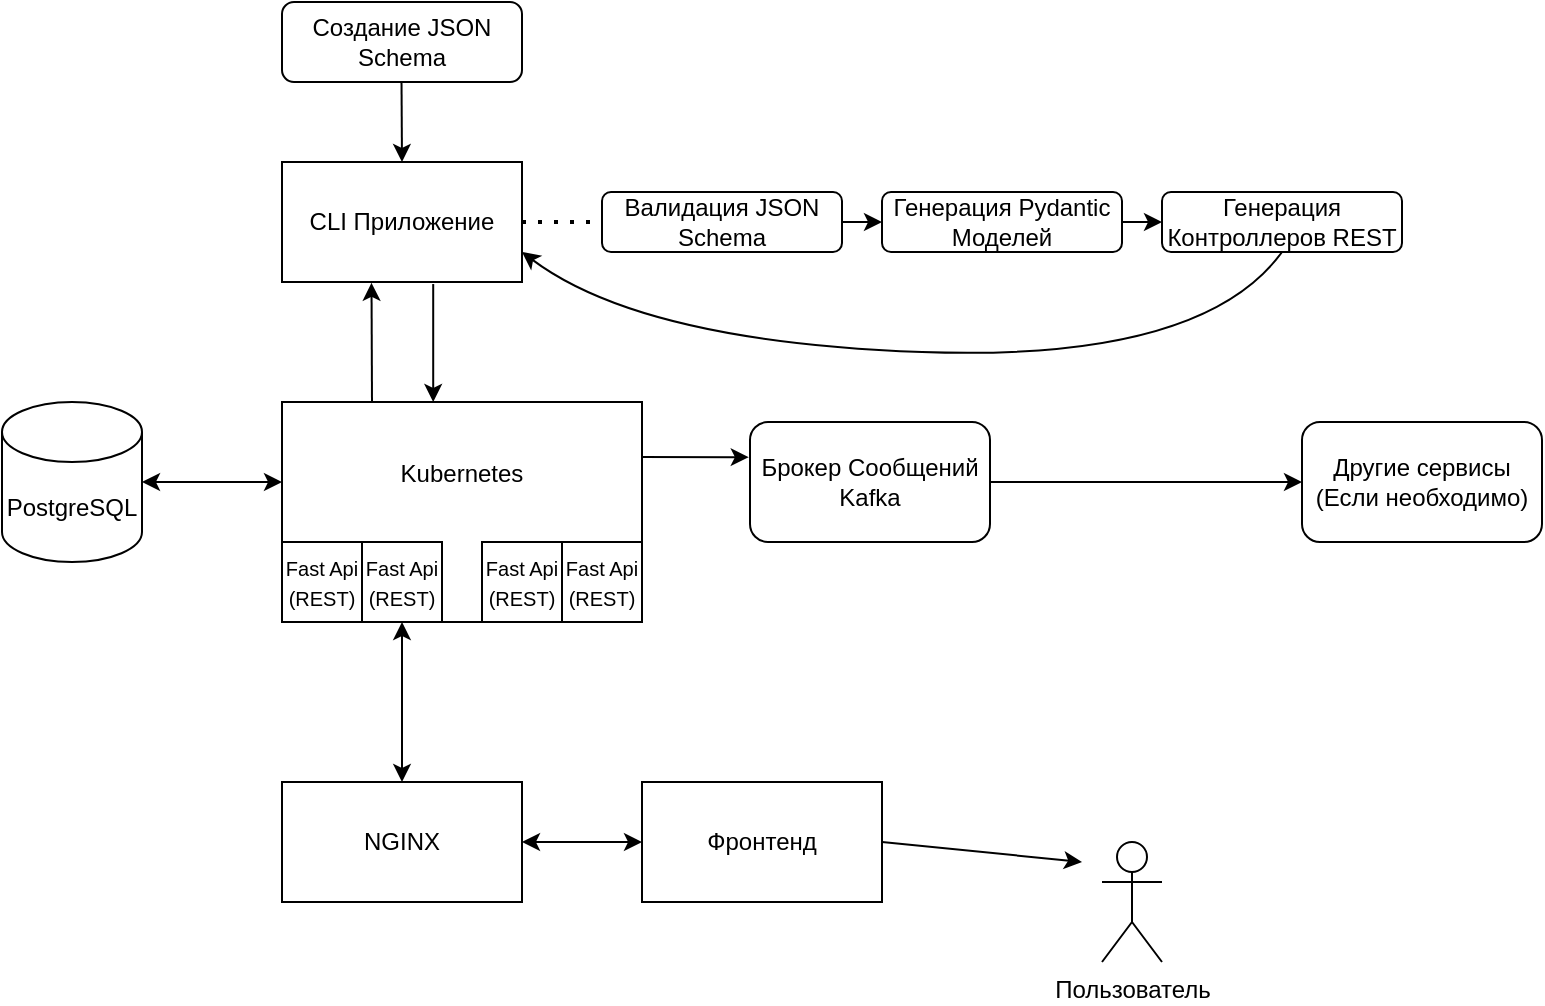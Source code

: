 <mxfile version="24.7.1" type="device">
  <diagram id="C5RBs43oDa-KdzZeNtuy" name="Page-1">
    <mxGraphModel dx="989" dy="540" grid="1" gridSize="10" guides="1" tooltips="1" connect="1" arrows="1" fold="1" page="1" pageScale="1" pageWidth="827" pageHeight="1169" math="0" shadow="0">
      <root>
        <mxCell id="WIyWlLk6GJQsqaUBKTNV-0" />
        <mxCell id="WIyWlLk6GJQsqaUBKTNV-1" parent="WIyWlLk6GJQsqaUBKTNV-0" />
        <mxCell id="WIyWlLk6GJQsqaUBKTNV-3" value="Создание JSON Schema" style="rounded=1;whiteSpace=wrap;html=1;fontSize=12;glass=0;strokeWidth=1;shadow=0;" parent="WIyWlLk6GJQsqaUBKTNV-1" vertex="1">
          <mxGeometry x="180" y="220" width="120" height="40" as="geometry" />
        </mxCell>
        <mxCell id="-UVnzDgIaIhxe8rdkXTz-1" value="CLI Приложение" style="rounded=0;whiteSpace=wrap;html=1;" vertex="1" parent="WIyWlLk6GJQsqaUBKTNV-1">
          <mxGeometry x="180" y="300" width="120" height="60" as="geometry" />
        </mxCell>
        <mxCell id="-UVnzDgIaIhxe8rdkXTz-3" value="Валидация JSON Schema" style="rounded=1;whiteSpace=wrap;html=1;" vertex="1" parent="WIyWlLk6GJQsqaUBKTNV-1">
          <mxGeometry x="340" y="315" width="120" height="30" as="geometry" />
        </mxCell>
        <mxCell id="-UVnzDgIaIhxe8rdkXTz-6" value="Генерация Pydantic Моделей" style="rounded=1;whiteSpace=wrap;html=1;" vertex="1" parent="WIyWlLk6GJQsqaUBKTNV-1">
          <mxGeometry x="480" y="315" width="120" height="30" as="geometry" />
        </mxCell>
        <mxCell id="-UVnzDgIaIhxe8rdkXTz-9" value="Генерация Контроллеров REST" style="rounded=1;whiteSpace=wrap;html=1;" vertex="1" parent="WIyWlLk6GJQsqaUBKTNV-1">
          <mxGeometry x="620" y="315" width="120" height="30" as="geometry" />
        </mxCell>
        <mxCell id="-UVnzDgIaIhxe8rdkXTz-10" value="" style="endArrow=classic;html=1;rounded=0;exitX=1;exitY=0.5;exitDx=0;exitDy=0;entryX=0;entryY=0.5;entryDx=0;entryDy=0;" edge="1" parent="WIyWlLk6GJQsqaUBKTNV-1" source="-UVnzDgIaIhxe8rdkXTz-3" target="-UVnzDgIaIhxe8rdkXTz-6">
          <mxGeometry width="50" height="50" relative="1" as="geometry">
            <mxPoint x="350" y="440" as="sourcePoint" />
            <mxPoint x="400" y="390" as="targetPoint" />
          </mxGeometry>
        </mxCell>
        <mxCell id="-UVnzDgIaIhxe8rdkXTz-11" value="" style="endArrow=classic;html=1;rounded=0;exitX=1;exitY=0.5;exitDx=0;exitDy=0;entryX=0;entryY=0.5;entryDx=0;entryDy=0;" edge="1" parent="WIyWlLk6GJQsqaUBKTNV-1" source="-UVnzDgIaIhxe8rdkXTz-6" target="-UVnzDgIaIhxe8rdkXTz-9">
          <mxGeometry width="50" height="50" relative="1" as="geometry">
            <mxPoint x="470" y="350" as="sourcePoint" />
            <mxPoint x="490" y="350" as="targetPoint" />
          </mxGeometry>
        </mxCell>
        <mxCell id="-UVnzDgIaIhxe8rdkXTz-12" value="" style="endArrow=none;dashed=1;html=1;dashPattern=1 3;strokeWidth=2;rounded=0;exitX=1;exitY=0.5;exitDx=0;exitDy=0;entryX=0;entryY=0.5;entryDx=0;entryDy=0;" edge="1" parent="WIyWlLk6GJQsqaUBKTNV-1" source="-UVnzDgIaIhxe8rdkXTz-1" target="-UVnzDgIaIhxe8rdkXTz-3">
          <mxGeometry width="50" height="50" relative="1" as="geometry">
            <mxPoint x="420" y="460" as="sourcePoint" />
            <mxPoint x="470" y="410" as="targetPoint" />
          </mxGeometry>
        </mxCell>
        <mxCell id="-UVnzDgIaIhxe8rdkXTz-21" value="" style="endArrow=classic;html=1;rounded=0;exitX=0.498;exitY=1.033;exitDx=0;exitDy=0;exitPerimeter=0;entryX=0.5;entryY=0;entryDx=0;entryDy=0;" edge="1" parent="WIyWlLk6GJQsqaUBKTNV-1" target="-UVnzDgIaIhxe8rdkXTz-1">
          <mxGeometry width="50" height="50" relative="1" as="geometry">
            <mxPoint x="239.76" y="260" as="sourcePoint" />
            <mxPoint x="239.76" y="318" as="targetPoint" />
          </mxGeometry>
        </mxCell>
        <mxCell id="-UVnzDgIaIhxe8rdkXTz-22" value="&lt;p style=&quot;line-height: 250%; margin-top: -50px;&quot;&gt;Kubernetes&lt;/p&gt;" style="rounded=0;whiteSpace=wrap;html=1;strokeWidth=1;" vertex="1" parent="WIyWlLk6GJQsqaUBKTNV-1">
          <mxGeometry x="180" y="420" width="180" height="110" as="geometry" />
        </mxCell>
        <mxCell id="-UVnzDgIaIhxe8rdkXTz-23" value="" style="endArrow=classic;startArrow=classic;html=1;rounded=0;" edge="1" parent="WIyWlLk6GJQsqaUBKTNV-1" target="-UVnzDgIaIhxe8rdkXTz-24">
          <mxGeometry width="50" height="50" relative="1" as="geometry">
            <mxPoint x="180" y="460" as="sourcePoint" />
            <mxPoint x="380" y="460" as="targetPoint" />
          </mxGeometry>
        </mxCell>
        <mxCell id="-UVnzDgIaIhxe8rdkXTz-24" value="PostgreSQL" style="shape=cylinder3;whiteSpace=wrap;html=1;boundedLbl=1;backgroundOutline=1;size=15;" vertex="1" parent="WIyWlLk6GJQsqaUBKTNV-1">
          <mxGeometry x="40" y="420" width="70" height="80" as="geometry" />
        </mxCell>
        <mxCell id="-UVnzDgIaIhxe8rdkXTz-25" value="" style="endArrow=classic;startArrow=classic;html=1;rounded=0;entryX=0.5;entryY=1;entryDx=0;entryDy=0;exitX=0.5;exitY=0;exitDx=0;exitDy=0;" edge="1" parent="WIyWlLk6GJQsqaUBKTNV-1" source="-UVnzDgIaIhxe8rdkXTz-50" target="-UVnzDgIaIhxe8rdkXTz-47">
          <mxGeometry width="50" height="50" relative="1" as="geometry">
            <mxPoint x="240" y="580" as="sourcePoint" />
            <mxPoint x="250" y="550" as="targetPoint" />
          </mxGeometry>
        </mxCell>
        <mxCell id="-UVnzDgIaIhxe8rdkXTz-27" value="Фронтенд" style="rounded=0;whiteSpace=wrap;html=1;" vertex="1" parent="WIyWlLk6GJQsqaUBKTNV-1">
          <mxGeometry x="360" y="610" width="120" height="60" as="geometry" />
        </mxCell>
        <mxCell id="-UVnzDgIaIhxe8rdkXTz-28" value="Пользователь" style="shape=umlActor;verticalLabelPosition=bottom;verticalAlign=top;html=1;outlineConnect=0;" vertex="1" parent="WIyWlLk6GJQsqaUBKTNV-1">
          <mxGeometry x="590" y="640" width="30" height="60" as="geometry" />
        </mxCell>
        <mxCell id="-UVnzDgIaIhxe8rdkXTz-29" value="" style="endArrow=classic;html=1;rounded=0;exitX=1;exitY=0.5;exitDx=0;exitDy=0;" edge="1" parent="WIyWlLk6GJQsqaUBKTNV-1" source="-UVnzDgIaIhxe8rdkXTz-27">
          <mxGeometry width="50" height="50" relative="1" as="geometry">
            <mxPoint x="350" y="630" as="sourcePoint" />
            <mxPoint x="580" y="650" as="targetPoint" />
          </mxGeometry>
        </mxCell>
        <mxCell id="-UVnzDgIaIhxe8rdkXTz-33" value="" style="endArrow=classic;html=1;rounded=0;exitX=1;exitY=0.25;exitDx=0;exitDy=0;entryX=-0.005;entryY=0.293;entryDx=0;entryDy=0;entryPerimeter=0;" edge="1" parent="WIyWlLk6GJQsqaUBKTNV-1" source="-UVnzDgIaIhxe8rdkXTz-22" target="-UVnzDgIaIhxe8rdkXTz-34">
          <mxGeometry width="50" height="50" relative="1" as="geometry">
            <mxPoint x="400" y="540" as="sourcePoint" />
            <mxPoint x="440" y="460" as="targetPoint" />
          </mxGeometry>
        </mxCell>
        <mxCell id="-UVnzDgIaIhxe8rdkXTz-34" value="Брокер Сообщений&lt;br&gt;Kafka" style="rounded=1;whiteSpace=wrap;html=1;" vertex="1" parent="WIyWlLk6GJQsqaUBKTNV-1">
          <mxGeometry x="414" y="430" width="120" height="60" as="geometry" />
        </mxCell>
        <mxCell id="-UVnzDgIaIhxe8rdkXTz-35" value="" style="endArrow=classic;html=1;rounded=0;exitX=1;exitY=0.5;exitDx=0;exitDy=0;" edge="1" parent="WIyWlLk6GJQsqaUBKTNV-1" source="-UVnzDgIaIhxe8rdkXTz-34">
          <mxGeometry width="50" height="50" relative="1" as="geometry">
            <mxPoint x="400" y="540" as="sourcePoint" />
            <mxPoint x="690" y="460" as="targetPoint" />
          </mxGeometry>
        </mxCell>
        <mxCell id="-UVnzDgIaIhxe8rdkXTz-36" value="Другие сервисы&lt;br&gt;(Если необходимо)" style="rounded=1;whiteSpace=wrap;html=1;" vertex="1" parent="WIyWlLk6GJQsqaUBKTNV-1">
          <mxGeometry x="690" y="430" width="120" height="60" as="geometry" />
        </mxCell>
        <mxCell id="-UVnzDgIaIhxe8rdkXTz-39" value="" style="endArrow=classic;html=1;rounded=0;entryX=0.373;entryY=1.007;entryDx=0;entryDy=0;entryPerimeter=0;exitX=0.25;exitY=0;exitDx=0;exitDy=0;" edge="1" parent="WIyWlLk6GJQsqaUBKTNV-1" source="-UVnzDgIaIhxe8rdkXTz-22" target="-UVnzDgIaIhxe8rdkXTz-1">
          <mxGeometry width="50" height="50" relative="1" as="geometry">
            <mxPoint x="280" y="480" as="sourcePoint" />
            <mxPoint x="330" y="430" as="targetPoint" />
          </mxGeometry>
        </mxCell>
        <mxCell id="-UVnzDgIaIhxe8rdkXTz-40" value="" style="endArrow=classic;html=1;rounded=0;entryX=0.42;entryY=0;entryDx=0;entryDy=0;entryPerimeter=0;exitX=0.63;exitY=1.017;exitDx=0;exitDy=0;exitPerimeter=0;" edge="1" parent="WIyWlLk6GJQsqaUBKTNV-1" source="-UVnzDgIaIhxe8rdkXTz-1" target="-UVnzDgIaIhxe8rdkXTz-22">
          <mxGeometry width="50" height="50" relative="1" as="geometry">
            <mxPoint x="234" y="430" as="sourcePoint" />
            <mxPoint x="234" y="371" as="targetPoint" />
          </mxGeometry>
        </mxCell>
        <mxCell id="-UVnzDgIaIhxe8rdkXTz-45" value="&lt;span style=&quot;font-size: 10px;&quot;&gt;Fast Api&lt;/span&gt;&lt;br style=&quot;font-size: 10px;&quot;&gt;&lt;span style=&quot;font-size: 10px;&quot;&gt;(REST)&lt;/span&gt;" style="whiteSpace=wrap;html=1;aspect=fixed;" vertex="1" parent="WIyWlLk6GJQsqaUBKTNV-1">
          <mxGeometry x="320" y="490" width="40" height="40" as="geometry" />
        </mxCell>
        <mxCell id="-UVnzDgIaIhxe8rdkXTz-46" value="&lt;span style=&quot;font-size: 10px;&quot;&gt;Fast Api&lt;/span&gt;&lt;br style=&quot;font-size: 10px;&quot;&gt;&lt;span style=&quot;font-size: 10px;&quot;&gt;(REST)&lt;/span&gt;" style="whiteSpace=wrap;html=1;aspect=fixed;" vertex="1" parent="WIyWlLk6GJQsqaUBKTNV-1">
          <mxGeometry x="180" y="490" width="40" height="40" as="geometry" />
        </mxCell>
        <mxCell id="-UVnzDgIaIhxe8rdkXTz-47" value="&lt;span style=&quot;font-size: 10px;&quot;&gt;Fast Api&lt;/span&gt;&lt;br style=&quot;font-size: 10px;&quot;&gt;&lt;span style=&quot;font-size: 10px;&quot;&gt;(REST)&lt;/span&gt;" style="whiteSpace=wrap;html=1;aspect=fixed;" vertex="1" parent="WIyWlLk6GJQsqaUBKTNV-1">
          <mxGeometry x="220" y="490" width="40" height="40" as="geometry" />
        </mxCell>
        <mxCell id="-UVnzDgIaIhxe8rdkXTz-48" value="&lt;font style=&quot;font-size: 10px;&quot;&gt;Fast Api&lt;br style=&quot;&quot;&gt;(REST)&lt;/font&gt;" style="whiteSpace=wrap;html=1;aspect=fixed;" vertex="1" parent="WIyWlLk6GJQsqaUBKTNV-1">
          <mxGeometry x="280" y="490" width="40" height="40" as="geometry" />
        </mxCell>
        <mxCell id="-UVnzDgIaIhxe8rdkXTz-50" value="NGINX" style="rounded=0;whiteSpace=wrap;html=1;" vertex="1" parent="WIyWlLk6GJQsqaUBKTNV-1">
          <mxGeometry x="180" y="610" width="120" height="60" as="geometry" />
        </mxCell>
        <mxCell id="-UVnzDgIaIhxe8rdkXTz-51" value="" style="endArrow=classic;startArrow=classic;html=1;rounded=0;entryX=0;entryY=0.5;entryDx=0;entryDy=0;" edge="1" parent="WIyWlLk6GJQsqaUBKTNV-1" target="-UVnzDgIaIhxe8rdkXTz-27">
          <mxGeometry width="50" height="50" relative="1" as="geometry">
            <mxPoint x="300" y="640" as="sourcePoint" />
            <mxPoint x="350" y="590" as="targetPoint" />
          </mxGeometry>
        </mxCell>
        <mxCell id="-UVnzDgIaIhxe8rdkXTz-54" value="" style="curved=1;endArrow=classic;html=1;rounded=0;entryX=1;entryY=0.75;entryDx=0;entryDy=0;exitX=0.5;exitY=1;exitDx=0;exitDy=0;" edge="1" parent="WIyWlLk6GJQsqaUBKTNV-1" source="-UVnzDgIaIhxe8rdkXTz-9" target="-UVnzDgIaIhxe8rdkXTz-1">
          <mxGeometry width="50" height="50" relative="1" as="geometry">
            <mxPoint x="270" y="430" as="sourcePoint" />
            <mxPoint x="320" y="380" as="targetPoint" />
            <Array as="points">
              <mxPoint x="640" y="400" />
              <mxPoint x="360" y="390" />
            </Array>
          </mxGeometry>
        </mxCell>
      </root>
    </mxGraphModel>
  </diagram>
</mxfile>
